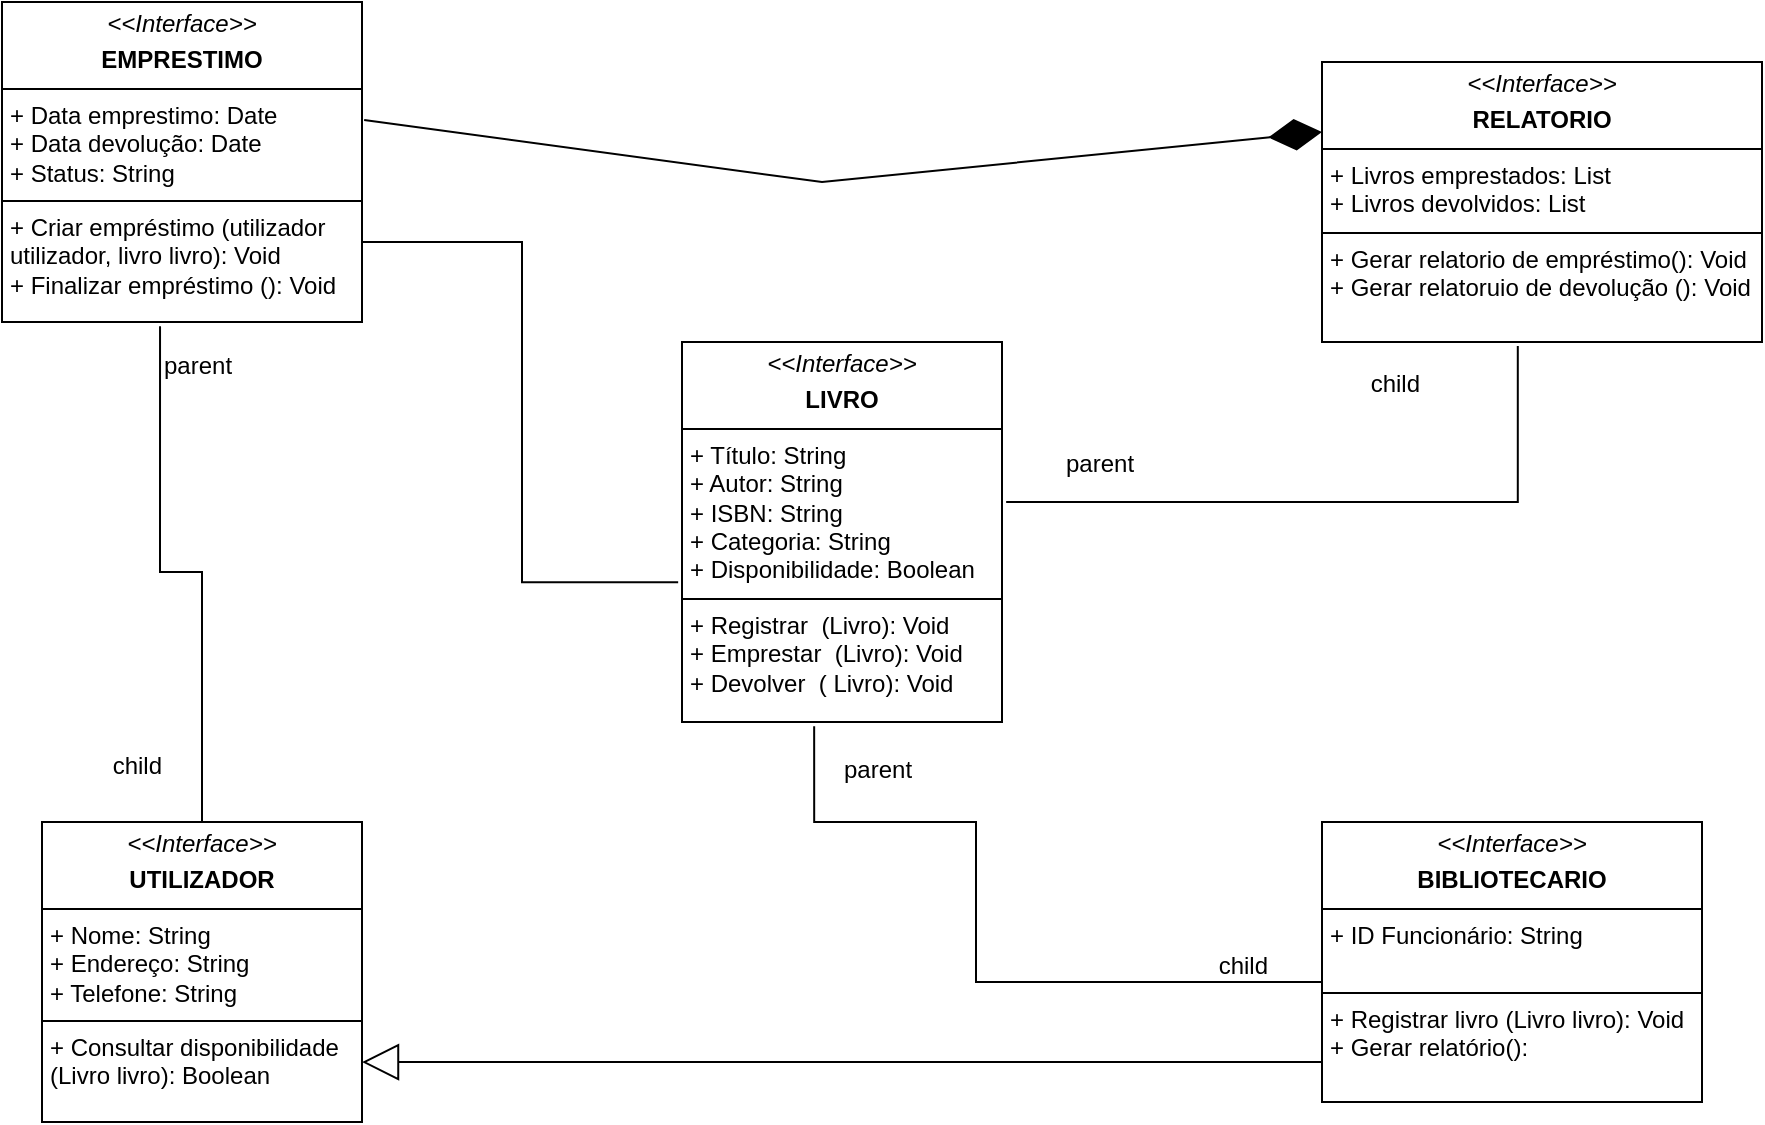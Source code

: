 <mxfile version="24.7.17">
  <diagram id="C5RBs43oDa-KdzZeNtuy" name="Page-1">
    <mxGraphModel dx="1434" dy="1963" grid="1" gridSize="10" guides="1" tooltips="1" connect="1" arrows="1" fold="1" page="1" pageScale="1" pageWidth="827" pageHeight="1169" math="0" shadow="0">
      <root>
        <mxCell id="WIyWlLk6GJQsqaUBKTNV-0" />
        <mxCell id="WIyWlLk6GJQsqaUBKTNV-1" parent="WIyWlLk6GJQsqaUBKTNV-0" />
        <mxCell id="OsRb2LOzav058uSs1qAo-25" style="edgeStyle=orthogonalEdgeStyle;rounded=0;orthogonalLoop=1;jettySize=auto;html=1;exitX=0.5;exitY=1;exitDx=0;exitDy=0;" edge="1" parent="WIyWlLk6GJQsqaUBKTNV-1">
          <mxGeometry relative="1" as="geometry">
            <mxPoint x="1085" y="257" as="targetPoint" />
            <mxPoint x="1085" y="267" as="sourcePoint" />
          </mxGeometry>
        </mxCell>
        <mxCell id="OsRb2LOzav058uSs1qAo-57" value="&lt;p style=&quot;margin:0px;margin-top:4px;text-align:center;&quot;&gt;&lt;i&gt;&amp;lt;&amp;lt;Interface&amp;gt;&amp;gt;&lt;/i&gt;&lt;/p&gt;&lt;p style=&quot;margin:0px;margin-top:4px;text-align:center;&quot;&gt;&lt;b&gt;LIVRO&lt;/b&gt;&lt;br&gt;&lt;/p&gt;&lt;hr size=&quot;1&quot; style=&quot;border-style:solid;&quot;&gt;&lt;p style=&quot;margin:0px;margin-left:4px;&quot;&gt;+ Título: String&lt;br&gt;+ Autor: String&lt;/p&gt;&lt;p style=&quot;margin:0px;margin-left:4px;&quot;&gt;+ ISBN: String&lt;br&gt;&lt;/p&gt;&lt;p style=&quot;margin:0px;margin-left:4px;&quot;&gt;+ Categoria: String&lt;br&gt;&lt;/p&gt;&lt;p style=&quot;margin:0px;margin-left:4px;&quot;&gt;+ Disponibilidade: Boolean&lt;br&gt;&lt;/p&gt;&lt;hr size=&quot;1&quot; style=&quot;border-style:solid;&quot;&gt;&lt;p style=&quot;margin:0px;margin-left:4px;&quot;&gt;+ Registrar&amp;nbsp; (Livro): Void&lt;br&gt;&lt;/p&gt;&lt;p style=&quot;margin:0px;margin-left:4px;&quot;&gt;+ Emprestar&amp;nbsp; (Livro): Void&lt;br&gt;+ Devolver&amp;nbsp; ( Livro): Void&lt;/p&gt;" style="verticalAlign=top;align=left;overflow=fill;html=1;whiteSpace=wrap;strokeColor=default;fontFamily=Helvetica;fontSize=12;fontColor=default;fillColor=default;" vertex="1" parent="WIyWlLk6GJQsqaUBKTNV-1">
          <mxGeometry x="760" y="-80" width="160" height="190" as="geometry" />
        </mxCell>
        <mxCell id="OsRb2LOzav058uSs1qAo-60" value="&lt;p style=&quot;margin:0px;margin-top:4px;text-align:center;&quot;&gt;&lt;i&gt;&amp;lt;&amp;lt;Interface&amp;gt;&amp;gt;&lt;/i&gt;&lt;/p&gt;&lt;p style=&quot;margin:0px;margin-top:4px;text-align:center;&quot;&gt;&lt;b&gt;UTILIZADOR&lt;/b&gt;&lt;br&gt;&lt;/p&gt;&lt;hr size=&quot;1&quot; style=&quot;border-style:solid;&quot;&gt;&lt;p style=&quot;margin:0px;margin-left:4px;&quot;&gt;+ Nome: String&lt;br&gt;+ Endereço: String&lt;/p&gt;&lt;p style=&quot;margin:0px;margin-left:4px;&quot;&gt;+ Telefone: String&lt;/p&gt;&lt;hr size=&quot;1&quot; style=&quot;border-style:solid;&quot;&gt;&lt;p style=&quot;margin:0px;margin-left:4px;&quot;&gt;+ Consultar disponibilidade (Livro livro): Boolean&lt;br&gt;&lt;br&gt;&lt;/p&gt;" style="verticalAlign=top;align=left;overflow=fill;html=1;whiteSpace=wrap;strokeColor=default;fontFamily=Helvetica;fontSize=12;fontColor=default;fillColor=default;" vertex="1" parent="WIyWlLk6GJQsqaUBKTNV-1">
          <mxGeometry x="440" y="160" width="160" height="150" as="geometry" />
        </mxCell>
        <mxCell id="OsRb2LOzav058uSs1qAo-63" value="&lt;p style=&quot;margin:0px;margin-top:4px;text-align:center;&quot;&gt;&lt;i&gt;&amp;lt;&amp;lt;Interface&amp;gt;&amp;gt;&lt;/i&gt;&lt;/p&gt;&lt;p style=&quot;margin:0px;margin-top:4px;text-align:center;&quot;&gt;&lt;b&gt;EMPRESTIMO&lt;/b&gt;&lt;br&gt;&lt;/p&gt;&lt;hr size=&quot;1&quot; style=&quot;border-style:solid;&quot;&gt;&lt;p style=&quot;margin:0px;margin-left:4px;&quot;&gt;+ Data emprestimo: Date&lt;br&gt;+ Data devolução: Date&lt;/p&gt;&lt;p style=&quot;margin:0px;margin-left:4px;&quot;&gt;+ Status: String&lt;br&gt;&lt;/p&gt;&lt;hr size=&quot;1&quot; style=&quot;border-style:solid;&quot;&gt;&lt;p style=&quot;margin:0px;margin-left:4px;&quot;&gt;+ Criar empréstimo (utilizador utilizador, livro livro): Void &lt;br&gt;&lt;/p&gt;&lt;p style=&quot;margin:0px;margin-left:4px;&quot;&gt;+ Finalizar empréstimo (): Void &lt;br&gt;&lt;/p&gt;" style="verticalAlign=top;align=left;overflow=fill;html=1;whiteSpace=wrap;strokeColor=default;fontFamily=Helvetica;fontSize=12;fontColor=default;fillColor=default;" vertex="1" parent="WIyWlLk6GJQsqaUBKTNV-1">
          <mxGeometry x="420" y="-250" width="180" height="160" as="geometry" />
        </mxCell>
        <mxCell id="OsRb2LOzav058uSs1qAo-65" value="&lt;p style=&quot;margin:0px;margin-top:4px;text-align:center;&quot;&gt;&lt;i&gt;&amp;lt;&amp;lt;Interface&amp;gt;&amp;gt;&lt;/i&gt;&lt;/p&gt;&lt;p style=&quot;margin:0px;margin-top:4px;text-align:center;&quot;&gt;&lt;b&gt;BIBLIOTECARIO&lt;/b&gt;&lt;br&gt;&lt;/p&gt;&lt;hr size=&quot;1&quot; style=&quot;border-style:solid;&quot;&gt;&lt;p style=&quot;margin:0px;margin-left:4px;&quot;&gt;+ ID Funcionário: String&lt;br&gt;&lt;br&gt;&lt;/p&gt;&lt;hr size=&quot;1&quot; style=&quot;border-style:solid;&quot;&gt;&lt;p style=&quot;margin:0px;margin-left:4px;&quot;&gt;+ Registrar livro (Livro livro): Void&lt;br&gt;+ Gerar relatório(): &lt;br&gt;&lt;/p&gt;" style="verticalAlign=top;align=left;overflow=fill;html=1;whiteSpace=wrap;strokeColor=default;fontFamily=Helvetica;fontSize=12;fontColor=default;fillColor=default;" vertex="1" parent="WIyWlLk6GJQsqaUBKTNV-1">
          <mxGeometry x="1080" y="160" width="190" height="140" as="geometry" />
        </mxCell>
        <mxCell id="OsRb2LOzav058uSs1qAo-67" value="&lt;p style=&quot;margin:0px;margin-top:4px;text-align:center;&quot;&gt;&lt;i&gt;&amp;lt;&amp;lt;Interface&amp;gt;&amp;gt;&lt;/i&gt;&lt;/p&gt;&lt;p style=&quot;margin:0px;margin-top:4px;text-align:center;&quot;&gt;&lt;b&gt;RELATORIO&lt;/b&gt;&lt;br&gt;&lt;/p&gt;&lt;hr size=&quot;1&quot; style=&quot;border-style:solid;&quot;&gt;&lt;p style=&quot;margin:0px;margin-left:4px;&quot;&gt;+ Livros emprestados: List&lt;br&gt;+ Livros devolvidos: List&lt;/p&gt;&lt;hr size=&quot;1&quot; style=&quot;border-style:solid;&quot;&gt;&lt;p style=&quot;margin:0px;margin-left:4px;&quot;&gt;+ Gerar relatorio de empréstimo(): Void &lt;br&gt;+ Gerar relatoruio de devolução (): Void&lt;/p&gt;" style="verticalAlign=top;align=left;overflow=fill;html=1;whiteSpace=wrap;strokeColor=default;fontFamily=Helvetica;fontSize=12;fontColor=default;fillColor=default;" vertex="1" parent="WIyWlLk6GJQsqaUBKTNV-1">
          <mxGeometry x="1080" y="-220" width="220" height="140" as="geometry" />
        </mxCell>
        <mxCell id="OsRb2LOzav058uSs1qAo-98" value="" style="endArrow=none;html=1;edgeStyle=orthogonalEdgeStyle;rounded=0;fontFamily=Helvetica;fontSize=12;fontColor=default;exitX=0.413;exitY=1.011;exitDx=0;exitDy=0;exitPerimeter=0;" edge="1" parent="WIyWlLk6GJQsqaUBKTNV-1" source="OsRb2LOzav058uSs1qAo-57">
          <mxGeometry relative="1" as="geometry">
            <mxPoint x="827" y="130" as="sourcePoint" />
            <mxPoint x="1080" y="240" as="targetPoint" />
            <Array as="points">
              <mxPoint x="826" y="160" />
              <mxPoint x="907" y="160" />
              <mxPoint x="907" y="240" />
            </Array>
          </mxGeometry>
        </mxCell>
        <mxCell id="OsRb2LOzav058uSs1qAo-99" value="parent" style="edgeLabel;resizable=0;html=1;align=left;verticalAlign=bottom;strokeColor=default;fontFamily=Helvetica;fontSize=12;fontColor=default;fillColor=default;" connectable="0" vertex="1" parent="OsRb2LOzav058uSs1qAo-98">
          <mxGeometry x="-1" relative="1" as="geometry">
            <mxPoint x="13" y="30" as="offset" />
          </mxGeometry>
        </mxCell>
        <mxCell id="OsRb2LOzav058uSs1qAo-100" value="child" style="edgeLabel;resizable=0;html=1;align=right;verticalAlign=bottom;strokeColor=default;fontFamily=Helvetica;fontSize=12;fontColor=default;fillColor=default;" connectable="0" vertex="1" parent="OsRb2LOzav058uSs1qAo-98">
          <mxGeometry x="1" relative="1" as="geometry">
            <mxPoint x="-27" as="offset" />
          </mxGeometry>
        </mxCell>
        <mxCell id="OsRb2LOzav058uSs1qAo-101" value="" style="endArrow=none;html=1;edgeStyle=orthogonalEdgeStyle;rounded=0;fontFamily=Helvetica;fontSize=12;fontColor=default;exitX=0.439;exitY=1.013;exitDx=0;exitDy=0;exitPerimeter=0;entryX=0.5;entryY=0;entryDx=0;entryDy=0;" edge="1" parent="WIyWlLk6GJQsqaUBKTNV-1" source="OsRb2LOzav058uSs1qAo-63" target="OsRb2LOzav058uSs1qAo-60">
          <mxGeometry relative="1" as="geometry">
            <mxPoint x="430" y="14.5" as="sourcePoint" />
            <mxPoint x="590" y="14.5" as="targetPoint" />
          </mxGeometry>
        </mxCell>
        <mxCell id="OsRb2LOzav058uSs1qAo-102" value="parent" style="edgeLabel;resizable=0;html=1;align=left;verticalAlign=bottom;strokeColor=default;fontFamily=Helvetica;fontSize=12;fontColor=default;fillColor=default;" connectable="0" vertex="1" parent="OsRb2LOzav058uSs1qAo-101">
          <mxGeometry x="-1" relative="1" as="geometry">
            <mxPoint y="28" as="offset" />
          </mxGeometry>
        </mxCell>
        <mxCell id="OsRb2LOzav058uSs1qAo-103" value="child" style="edgeLabel;resizable=0;html=1;align=right;verticalAlign=bottom;strokeColor=default;fontFamily=Helvetica;fontSize=12;fontColor=default;fillColor=default;" connectable="0" vertex="1" parent="OsRb2LOzav058uSs1qAo-101">
          <mxGeometry x="1" relative="1" as="geometry">
            <mxPoint x="-20" y="-20" as="offset" />
          </mxGeometry>
        </mxCell>
        <mxCell id="OsRb2LOzav058uSs1qAo-104" value="" style="endArrow=none;html=1;edgeStyle=orthogonalEdgeStyle;rounded=0;fontFamily=Helvetica;fontSize=12;fontColor=default;exitX=-0.012;exitY=0.632;exitDx=0;exitDy=0;exitPerimeter=0;entryX=1;entryY=0.75;entryDx=0;entryDy=0;" edge="1" parent="WIyWlLk6GJQsqaUBKTNV-1" source="OsRb2LOzav058uSs1qAo-57" target="OsRb2LOzav058uSs1qAo-63">
          <mxGeometry relative="1" as="geometry">
            <mxPoint x="750" y="40" as="sourcePoint" />
            <mxPoint x="520" y="40" as="targetPoint" />
            <Array as="points" />
          </mxGeometry>
        </mxCell>
        <mxCell id="OsRb2LOzav058uSs1qAo-108" value="" style="endArrow=block;endSize=16;endFill=0;html=1;rounded=0;fontFamily=Helvetica;fontSize=12;fontColor=default;" edge="1" parent="WIyWlLk6GJQsqaUBKTNV-1">
          <mxGeometry width="160" relative="1" as="geometry">
            <mxPoint x="1080" y="280" as="sourcePoint" />
            <mxPoint x="600" y="280.02" as="targetPoint" />
            <Array as="points" />
          </mxGeometry>
        </mxCell>
        <mxCell id="OsRb2LOzav058uSs1qAo-109" value="" style="endArrow=diamondThin;endFill=1;endSize=24;html=1;rounded=0;fontFamily=Helvetica;fontSize=12;fontColor=default;entryX=0;entryY=0.25;entryDx=0;entryDy=0;exitX=1.006;exitY=0.369;exitDx=0;exitDy=0;exitPerimeter=0;" edge="1" parent="WIyWlLk6GJQsqaUBKTNV-1" source="OsRb2LOzav058uSs1qAo-63" target="OsRb2LOzav058uSs1qAo-67">
          <mxGeometry width="160" relative="1" as="geometry">
            <mxPoint x="610" y="-190" as="sourcePoint" />
            <mxPoint x="920" y="-140" as="targetPoint" />
            <Array as="points">
              <mxPoint x="830" y="-160" />
            </Array>
          </mxGeometry>
        </mxCell>
        <mxCell id="OsRb2LOzav058uSs1qAo-110" value="" style="endArrow=none;html=1;edgeStyle=orthogonalEdgeStyle;rounded=0;fontFamily=Helvetica;fontSize=12;fontColor=default;entryX=0.445;entryY=1.014;entryDx=0;entryDy=0;entryPerimeter=0;exitX=1.013;exitY=0.421;exitDx=0;exitDy=0;exitPerimeter=0;" edge="1" parent="WIyWlLk6GJQsqaUBKTNV-1" source="OsRb2LOzav058uSs1qAo-57" target="OsRb2LOzav058uSs1qAo-67">
          <mxGeometry relative="1" as="geometry">
            <mxPoint x="980" as="sourcePoint" />
            <mxPoint x="910" y="-20" as="targetPoint" />
            <Array as="points">
              <mxPoint x="1178" />
            </Array>
          </mxGeometry>
        </mxCell>
        <mxCell id="OsRb2LOzav058uSs1qAo-111" value="parent" style="edgeLabel;resizable=0;html=1;align=left;verticalAlign=bottom;strokeColor=default;fontFamily=Helvetica;fontSize=12;fontColor=default;fillColor=default;" connectable="0" vertex="1" parent="OsRb2LOzav058uSs1qAo-110">
          <mxGeometry x="-1" relative="1" as="geometry">
            <mxPoint x="28" y="-10" as="offset" />
          </mxGeometry>
        </mxCell>
        <mxCell id="OsRb2LOzav058uSs1qAo-112" value="child" style="edgeLabel;resizable=0;html=1;align=right;verticalAlign=bottom;strokeColor=default;fontFamily=Helvetica;fontSize=12;fontColor=default;fillColor=default;" connectable="0" vertex="1" parent="OsRb2LOzav058uSs1qAo-110">
          <mxGeometry x="1" relative="1" as="geometry">
            <mxPoint x="-48" y="28" as="offset" />
          </mxGeometry>
        </mxCell>
      </root>
    </mxGraphModel>
  </diagram>
</mxfile>
